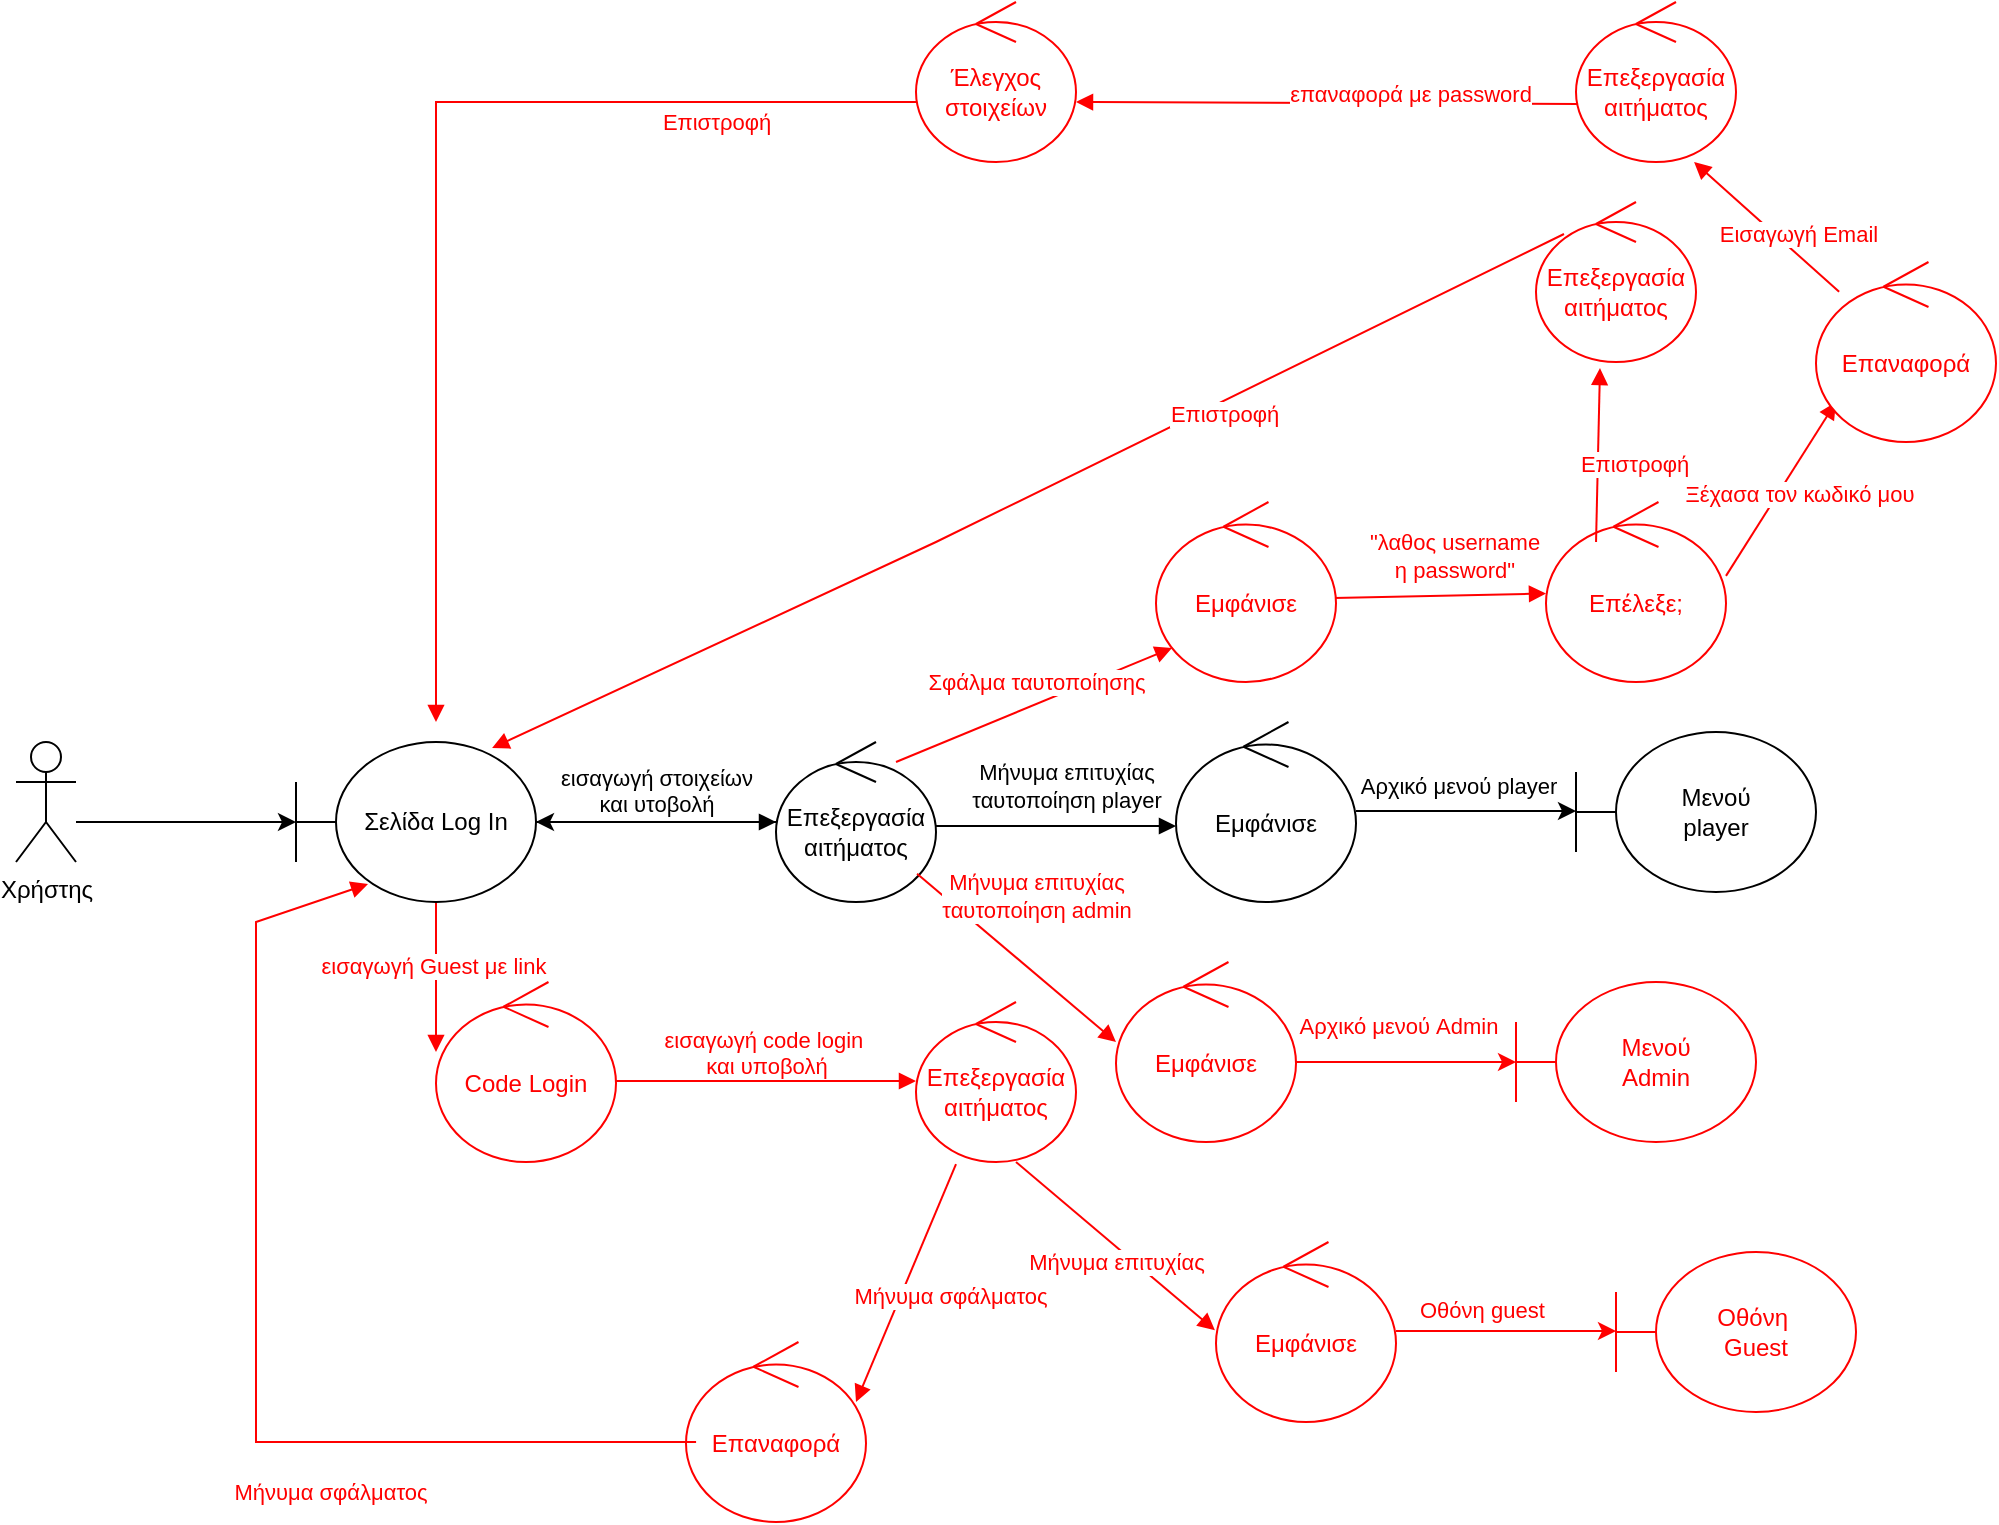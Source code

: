 <mxfile version="18.0.6" type="device"><diagram id="tCui_2Aw0jaBgsRqK9jO" name="Page-1"><mxGraphModel dx="3327" dy="3234" grid="1" gridSize="10" guides="1" tooltips="1" connect="1" arrows="1" fold="1" page="1" pageScale="1" pageWidth="827" pageHeight="1169" math="0" shadow="0"><root><mxCell id="0"/><mxCell id="1" parent="0"/><mxCell id="qEfYs7OIFSdcFwuhbhtZ-1" value="Χρήστης" style="shape=umlActor;verticalLabelPosition=bottom;verticalAlign=top;html=1;" parent="1" vertex="1"><mxGeometry x="-1620" y="-810" width="30" height="60" as="geometry"/></mxCell><mxCell id="qEfYs7OIFSdcFwuhbhtZ-3" style="edgeStyle=orthogonalEdgeStyle;rounded=0;orthogonalLoop=1;jettySize=auto;html=1;exitX=0.5;exitY=0.5;exitDx=0;exitDy=0;exitPerimeter=0;" parent="1" edge="1"><mxGeometry relative="1" as="geometry"><mxPoint x="-1480" y="-770" as="targetPoint"/><mxPoint x="-1590" y="-770" as="sourcePoint"/><Array as="points"><mxPoint x="-1480" y="-769.95"/></Array></mxGeometry></mxCell><mxCell id="qEfYs7OIFSdcFwuhbhtZ-4" value="Σελίδα Log In" style="shape=umlBoundary;whiteSpace=wrap;html=1;" parent="1" vertex="1"><mxGeometry x="-1480" y="-810" width="120" height="80" as="geometry"/></mxCell><mxCell id="qEfYs7OIFSdcFwuhbhtZ-5" value="εισαγωγή στοιχείων&lt;br&gt;και υτοβολή" style="html=1;verticalAlign=bottom;endArrow=block;rounded=0;exitX=1;exitY=0.5;exitDx=0;exitDy=0;exitPerimeter=0;entryX=0;entryY=0.375;entryDx=0;entryDy=0;entryPerimeter=0;" parent="1" edge="1"><mxGeometry width="80" relative="1" as="geometry"><mxPoint x="-1360" y="-770" as="sourcePoint"/><mxPoint x="-1240" y="-770" as="targetPoint"/><mxPoint as="offset"/></mxGeometry></mxCell><mxCell id="BrojRvfOWlqk_GguXBRP-32" value="" style="edgeStyle=orthogonalEdgeStyle;rounded=0;orthogonalLoop=1;jettySize=auto;html=1;" edge="1" parent="1" source="qEfYs7OIFSdcFwuhbhtZ-6" target="qEfYs7OIFSdcFwuhbhtZ-4"><mxGeometry relative="1" as="geometry"/></mxCell><mxCell id="qEfYs7OIFSdcFwuhbhtZ-6" value="Επεξεργασία αιτήματος&lt;br&gt;" style="ellipse;shape=umlControl;whiteSpace=wrap;html=1;" parent="1" vertex="1"><mxGeometry x="-1240" y="-810" width="80" height="80" as="geometry"/></mxCell><mxCell id="qEfYs7OIFSdcFwuhbhtZ-7" value="" style="html=1;verticalAlign=bottom;endArrow=block;rounded=0;exitX=1;exitY=0.525;exitDx=0;exitDy=0;exitPerimeter=0;" parent="1" source="qEfYs7OIFSdcFwuhbhtZ-6" edge="1"><mxGeometry x="0.062" y="-3" width="80" relative="1" as="geometry"><mxPoint x="-1150" y="-770.15" as="sourcePoint"/><mxPoint x="-1040" y="-768" as="targetPoint"/><mxPoint as="offset"/></mxGeometry></mxCell><mxCell id="qEfYs7OIFSdcFwuhbhtZ-8" value="Μήνυμα επιτυχίας&lt;br&gt;ταυτοποίηση player" style="edgeLabel;html=1;align=center;verticalAlign=middle;resizable=0;points=[];" parent="qEfYs7OIFSdcFwuhbhtZ-7" vertex="1" connectable="0"><mxGeometry x="-0.277" y="3" relative="1" as="geometry"><mxPoint x="21" y="-17" as="offset"/></mxGeometry></mxCell><mxCell id="qEfYs7OIFSdcFwuhbhtZ-9" value="Εμφάνισε" style="ellipse;shape=umlControl;whiteSpace=wrap;html=1;rotation=0;" parent="1" vertex="1"><mxGeometry x="-1040" y="-820" width="90" height="90" as="geometry"/></mxCell><mxCell id="qEfYs7OIFSdcFwuhbhtZ-10" value="Μενού&lt;br&gt;player" style="shape=umlBoundary;whiteSpace=wrap;html=1;" parent="1" vertex="1"><mxGeometry x="-840" y="-815" width="120" height="80" as="geometry"/></mxCell><mxCell id="qEfYs7OIFSdcFwuhbhtZ-11" style="edgeStyle=orthogonalEdgeStyle;rounded=0;orthogonalLoop=1;jettySize=auto;html=1;exitX=0.5;exitY=0.5;exitDx=0;exitDy=0;exitPerimeter=0;" parent="1" edge="1"><mxGeometry relative="1" as="geometry"><mxPoint x="-840" y="-775.5" as="targetPoint"/><mxPoint x="-950" y="-775.5" as="sourcePoint"/><Array as="points"><mxPoint x="-840" y="-775.45"/></Array></mxGeometry></mxCell><mxCell id="qEfYs7OIFSdcFwuhbhtZ-13" value="Αρχικό μενού player" style="edgeLabel;html=1;align=center;verticalAlign=middle;resizable=0;points=[];" parent="1" vertex="1" connectable="0"><mxGeometry x="-1050" y="-775" as="geometry"><mxPoint x="151" y="-13" as="offset"/></mxGeometry></mxCell><mxCell id="qEfYs7OIFSdcFwuhbhtZ-15" value="" style="html=1;verticalAlign=bottom;endArrow=block;rounded=0;strokeColor=#FF0000;" parent="1" source="qEfYs7OIFSdcFwuhbhtZ-6" edge="1"><mxGeometry x="0.062" y="-3" width="80" relative="1" as="geometry"><mxPoint x="-1150" y="-690" as="sourcePoint"/><mxPoint x="-1070" y="-660" as="targetPoint"/><mxPoint as="offset"/></mxGeometry></mxCell><mxCell id="qEfYs7OIFSdcFwuhbhtZ-16" value="Μήνυμα επιτυχίας&lt;br&gt;ταυτοποίηση admin" style="edgeLabel;html=1;align=center;verticalAlign=middle;resizable=0;points=[];fontColor=#FF0000;" parent="qEfYs7OIFSdcFwuhbhtZ-15" vertex="1" connectable="0"><mxGeometry x="-0.277" y="3" relative="1" as="geometry"><mxPoint x="21" y="-17" as="offset"/></mxGeometry></mxCell><mxCell id="qEfYs7OIFSdcFwuhbhtZ-17" value="Εμφάνισε" style="ellipse;shape=umlControl;whiteSpace=wrap;html=1;rotation=0;strokeColor=#FF0000;fontColor=#FF0000;" parent="1" vertex="1"><mxGeometry x="-1070" y="-700" width="90" height="90" as="geometry"/></mxCell><mxCell id="qEfYs7OIFSdcFwuhbhtZ-18" style="edgeStyle=orthogonalEdgeStyle;rounded=0;orthogonalLoop=1;jettySize=auto;html=1;exitX=0.5;exitY=0.5;exitDx=0;exitDy=0;exitPerimeter=0;fontColor=#FF0000;strokeColor=#FF0000;" parent="1" edge="1"><mxGeometry relative="1" as="geometry"><mxPoint x="-870" y="-650" as="targetPoint"/><mxPoint x="-980" y="-650" as="sourcePoint"/><Array as="points"><mxPoint x="-870" y="-649.95"/></Array></mxGeometry></mxCell><mxCell id="qEfYs7OIFSdcFwuhbhtZ-19" value="Αρχικό μενού Admin" style="edgeLabel;html=1;align=center;verticalAlign=middle;resizable=0;points=[];fontColor=#FF0000;" parent="1" vertex="1" connectable="0"><mxGeometry x="-1080" y="-655" as="geometry"><mxPoint x="151" y="-13" as="offset"/></mxGeometry></mxCell><mxCell id="qEfYs7OIFSdcFwuhbhtZ-20" value="Μενού&lt;br&gt;Admin" style="shape=umlBoundary;whiteSpace=wrap;html=1;strokeColor=#FF0000;fontColor=#FF0000;" parent="1" vertex="1"><mxGeometry x="-870" y="-690" width="120" height="80" as="geometry"/></mxCell><mxCell id="qEfYs7OIFSdcFwuhbhtZ-30" value="εισαγωγή code login&amp;nbsp;&lt;br&gt;και υποβολή" style="html=1;verticalAlign=bottom;endArrow=block;rounded=0;entryX=0;entryY=0.375;entryDx=0;entryDy=0;entryPerimeter=0;fontColor=#FF0000;strokeColor=#FF0000;exitX=1;exitY=0.55;exitDx=0;exitDy=0;exitPerimeter=0;" parent="1" source="qEfYs7OIFSdcFwuhbhtZ-39" edge="1"><mxGeometry width="80" relative="1" as="geometry"><mxPoint x="-1290" y="-640" as="sourcePoint"/><mxPoint x="-1170" y="-640.5" as="targetPoint"/><mxPoint y="1" as="offset"/></mxGeometry></mxCell><mxCell id="qEfYs7OIFSdcFwuhbhtZ-32" value="Επεξεργασία αιτήματος&lt;br&gt;" style="ellipse;shape=umlControl;whiteSpace=wrap;html=1;strokeColor=#FF0000;fontColor=#FF0000;" parent="1" vertex="1"><mxGeometry x="-1170" y="-680" width="80" height="80" as="geometry"/></mxCell><mxCell id="qEfYs7OIFSdcFwuhbhtZ-33" value="" style="html=1;verticalAlign=bottom;endArrow=block;rounded=0;strokeColor=#FF0000;" parent="1" edge="1"><mxGeometry x="0.062" y="-3" width="80" relative="1" as="geometry"><mxPoint x="-1120.005" y="-600.002" as="sourcePoint"/><mxPoint x="-1020.54" y="-515.84" as="targetPoint"/><mxPoint as="offset"/></mxGeometry></mxCell><mxCell id="qEfYs7OIFSdcFwuhbhtZ-34" value="Μήνυμα επιτυχίας&lt;br&gt;" style="edgeLabel;html=1;align=center;verticalAlign=middle;resizable=0;points=[];fontColor=#FF0000;" parent="qEfYs7OIFSdcFwuhbhtZ-33" vertex="1" connectable="0"><mxGeometry x="-0.277" y="3" relative="1" as="geometry"><mxPoint x="12" y="22" as="offset"/></mxGeometry></mxCell><mxCell id="qEfYs7OIFSdcFwuhbhtZ-35" value="Εμφάνισε" style="ellipse;shape=umlControl;whiteSpace=wrap;html=1;rotation=0;strokeColor=#FF0000;fontColor=#FF0000;" parent="1" vertex="1"><mxGeometry x="-1020" y="-560" width="90" height="90" as="geometry"/></mxCell><mxCell id="qEfYs7OIFSdcFwuhbhtZ-36" style="edgeStyle=orthogonalEdgeStyle;rounded=0;orthogonalLoop=1;jettySize=auto;html=1;exitX=0.5;exitY=0.5;exitDx=0;exitDy=0;exitPerimeter=0;fontColor=#FF0000;strokeColor=#FF0000;" parent="1" edge="1"><mxGeometry relative="1" as="geometry"><mxPoint x="-820" y="-515.5" as="targetPoint"/><mxPoint x="-930" y="-515.5" as="sourcePoint"/><Array as="points"><mxPoint x="-820" y="-515.45"/></Array></mxGeometry></mxCell><mxCell id="qEfYs7OIFSdcFwuhbhtZ-37" value="Οθόνη&amp;nbsp;&lt;br&gt;Guest" style="shape=umlBoundary;whiteSpace=wrap;html=1;strokeColor=#FF0000;fontColor=#FF0000;" parent="1" vertex="1"><mxGeometry x="-820" y="-555" width="120" height="80" as="geometry"/></mxCell><mxCell id="qEfYs7OIFSdcFwuhbhtZ-38" value="εισαγωγή Guest με link&amp;nbsp;" style="html=1;verticalAlign=bottom;endArrow=block;rounded=0;fontColor=#FF0000;strokeColor=#FF0000;" parent="1" edge="1"><mxGeometry x="0.06" width="80" relative="1" as="geometry"><mxPoint x="-1410" y="-729.5" as="sourcePoint"/><mxPoint x="-1410" y="-655" as="targetPoint"/><mxPoint y="1" as="offset"/></mxGeometry></mxCell><mxCell id="qEfYs7OIFSdcFwuhbhtZ-39" value="Code Login" style="ellipse;shape=umlControl;whiteSpace=wrap;html=1;rotation=0;strokeColor=#FF0000;fontColor=#FF0000;" parent="1" vertex="1"><mxGeometry x="-1410" y="-690" width="90" height="90" as="geometry"/></mxCell><mxCell id="BrojRvfOWlqk_GguXBRP-1" value="" style="html=1;verticalAlign=bottom;endArrow=block;rounded=0;strokeColor=#FF0000;exitX=0.75;exitY=0.125;exitDx=0;exitDy=0;exitPerimeter=0;entryX=0.089;entryY=0.811;entryDx=0;entryDy=0;entryPerimeter=0;" edge="1" parent="1" source="qEfYs7OIFSdcFwuhbhtZ-6" target="BrojRvfOWlqk_GguXBRP-5"><mxGeometry x="0.062" y="-3" width="80" relative="1" as="geometry"><mxPoint x="-1160.005" y="-904.162" as="sourcePoint"/><mxPoint x="-1100" y="-880" as="targetPoint"/><mxPoint as="offset"/></mxGeometry></mxCell><mxCell id="BrojRvfOWlqk_GguXBRP-2" value="Σφάλμα ταυτοποίησης" style="edgeLabel;html=1;align=center;verticalAlign=middle;resizable=0;points=[];fontColor=#FF0000;" vertex="1" connectable="0" parent="BrojRvfOWlqk_GguXBRP-1"><mxGeometry x="-0.277" y="3" relative="1" as="geometry"><mxPoint x="21" y="-17" as="offset"/></mxGeometry></mxCell><mxCell id="BrojRvfOWlqk_GguXBRP-3" value="" style="html=1;verticalAlign=bottom;endArrow=block;rounded=0;strokeColor=#FF0000;exitX=0.989;exitY=0.533;exitDx=0;exitDy=0;exitPerimeter=0;" edge="1" parent="1" source="BrojRvfOWlqk_GguXBRP-5" target="BrojRvfOWlqk_GguXBRP-6"><mxGeometry x="0.062" y="-3" width="80" relative="1" as="geometry"><mxPoint x="-950" y="-930" as="sourcePoint"/><mxPoint x="-870" y="-930" as="targetPoint"/><mxPoint as="offset"/><Array as="points"/></mxGeometry></mxCell><mxCell id="BrojRvfOWlqk_GguXBRP-4" value="&quot;λαθος username&lt;br&gt;η password&quot;" style="edgeLabel;html=1;align=center;verticalAlign=middle;resizable=0;points=[];fontColor=#FF0000;" vertex="1" connectable="0" parent="BrojRvfOWlqk_GguXBRP-3"><mxGeometry x="-0.277" y="3" relative="1" as="geometry"><mxPoint x="21" y="-17" as="offset"/></mxGeometry></mxCell><mxCell id="BrojRvfOWlqk_GguXBRP-5" value="Εμφάνισε" style="ellipse;shape=umlControl;whiteSpace=wrap;html=1;rotation=0;strokeColor=#FF0000;fontColor=#FF0000;" vertex="1" parent="1"><mxGeometry x="-1050" y="-930" width="90" height="90" as="geometry"/></mxCell><mxCell id="BrojRvfOWlqk_GguXBRP-6" value="Επέλεξε;" style="ellipse;shape=umlControl;whiteSpace=wrap;html=1;rotation=0;strokeColor=#FF0000;fontColor=#FF0000;" vertex="1" parent="1"><mxGeometry x="-855" y="-930" width="90" height="90" as="geometry"/></mxCell><mxCell id="BrojRvfOWlqk_GguXBRP-8" value="" style="html=1;verticalAlign=bottom;endArrow=block;rounded=0;strokeColor=#FF0000;exitX=0.278;exitY=0.222;exitDx=0;exitDy=0;exitPerimeter=0;entryX=0.4;entryY=1.038;entryDx=0;entryDy=0;entryPerimeter=0;" edge="1" parent="1" source="BrojRvfOWlqk_GguXBRP-6" target="BrojRvfOWlqk_GguXBRP-11"><mxGeometry x="0.062" y="-3" width="80" relative="1" as="geometry"><mxPoint x="-830" y="-940" as="sourcePoint"/><mxPoint x="-667.03" y="-937.99" as="targetPoint"/><mxPoint as="offset"/></mxGeometry></mxCell><mxCell id="BrojRvfOWlqk_GguXBRP-9" value="Επιστροφή" style="edgeLabel;html=1;align=center;verticalAlign=middle;resizable=0;points=[];fontColor=#FF0000;" vertex="1" connectable="0" parent="BrojRvfOWlqk_GguXBRP-8"><mxGeometry x="-0.277" y="3" relative="1" as="geometry"><mxPoint x="21" y="-8" as="offset"/></mxGeometry></mxCell><mxCell id="BrojRvfOWlqk_GguXBRP-11" value="Επεξεργασία αιτήματος&lt;br&gt;" style="ellipse;shape=umlControl;whiteSpace=wrap;html=1;strokeColor=#FF0000;fontColor=#FF0000;" vertex="1" parent="1"><mxGeometry x="-860" y="-1080" width="80" height="80" as="geometry"/></mxCell><mxCell id="BrojRvfOWlqk_GguXBRP-12" value="" style="html=1;verticalAlign=bottom;endArrow=block;rounded=0;strokeColor=#FF0000;exitX=0.175;exitY=0.2;exitDx=0;exitDy=0;exitPerimeter=0;entryX=0.817;entryY=0.038;entryDx=0;entryDy=0;entryPerimeter=0;" edge="1" parent="1" source="BrojRvfOWlqk_GguXBRP-11" target="qEfYs7OIFSdcFwuhbhtZ-4"><mxGeometry x="0.062" y="-3" width="80" relative="1" as="geometry"><mxPoint x="-600" y="-960" as="sourcePoint"/><mxPoint x="-610" y="-1070" as="targetPoint"/><mxPoint as="offset"/><Array as="points"><mxPoint x="-1160" y="-910"/></Array></mxGeometry></mxCell><mxCell id="BrojRvfOWlqk_GguXBRP-13" value="Επιστροφή" style="edgeLabel;html=1;align=center;verticalAlign=middle;resizable=0;points=[];fontColor=#FF0000;" vertex="1" connectable="0" parent="BrojRvfOWlqk_GguXBRP-12"><mxGeometry x="-0.277" y="3" relative="1" as="geometry"><mxPoint x="21" y="-8" as="offset"/></mxGeometry></mxCell><mxCell id="BrojRvfOWlqk_GguXBRP-14" value="" style="html=1;verticalAlign=bottom;endArrow=block;rounded=0;strokeColor=#FF0000;exitX=0.278;exitY=0.222;exitDx=0;exitDy=0;exitPerimeter=0;" edge="1" parent="1"><mxGeometry x="0.062" y="-3" width="80" relative="1" as="geometry"><mxPoint x="-765" y="-893.06" as="sourcePoint"/><mxPoint x="-710" y="-980" as="targetPoint"/><mxPoint as="offset"/></mxGeometry></mxCell><mxCell id="BrojRvfOWlqk_GguXBRP-15" value="Ξέχασα τον κωδικό μου&amp;nbsp;" style="edgeLabel;html=1;align=center;verticalAlign=middle;resizable=0;points=[];fontColor=#FF0000;" vertex="1" connectable="0" parent="BrojRvfOWlqk_GguXBRP-14"><mxGeometry x="-0.277" y="3" relative="1" as="geometry"><mxPoint x="21" y="-8" as="offset"/></mxGeometry></mxCell><mxCell id="BrojRvfOWlqk_GguXBRP-16" value="Επαναφορά" style="ellipse;shape=umlControl;whiteSpace=wrap;html=1;rotation=0;strokeColor=#FF0000;fontColor=#FF0000;" vertex="1" parent="1"><mxGeometry x="-720" y="-1050" width="90" height="90" as="geometry"/></mxCell><mxCell id="BrojRvfOWlqk_GguXBRP-17" value="" style="html=1;verticalAlign=bottom;endArrow=block;rounded=0;strokeColor=#FF0000;entryX=0.738;entryY=1;entryDx=0;entryDy=0;entryPerimeter=0;" edge="1" parent="1" source="BrojRvfOWlqk_GguXBRP-16" target="BrojRvfOWlqk_GguXBRP-19"><mxGeometry x="0.062" y="-3" width="80" relative="1" as="geometry"><mxPoint x="-765" y="-1093.06" as="sourcePoint"/><mxPoint x="-645" y="-1110" as="targetPoint"/><mxPoint as="offset"/></mxGeometry></mxCell><mxCell id="BrojRvfOWlqk_GguXBRP-18" value="Εισαγωγή Email" style="edgeLabel;html=1;align=center;verticalAlign=middle;resizable=0;points=[];fontColor=#FF0000;" vertex="1" connectable="0" parent="BrojRvfOWlqk_GguXBRP-17"><mxGeometry x="-0.277" y="3" relative="1" as="geometry"><mxPoint x="7" y="-8" as="offset"/></mxGeometry></mxCell><mxCell id="BrojRvfOWlqk_GguXBRP-19" value="Επεξεργασία αιτήματος&lt;br&gt;" style="ellipse;shape=umlControl;whiteSpace=wrap;html=1;strokeColor=#FF0000;fontColor=#FF0000;" vertex="1" parent="1"><mxGeometry x="-840" y="-1180" width="80" height="80" as="geometry"/></mxCell><mxCell id="BrojRvfOWlqk_GguXBRP-20" value="" style="html=1;verticalAlign=bottom;endArrow=block;rounded=0;strokeColor=#FF0000;exitX=0.013;exitY=0.638;exitDx=0;exitDy=0;exitPerimeter=0;" edge="1" parent="1" source="BrojRvfOWlqk_GguXBRP-19"><mxGeometry x="0.062" y="-3" width="80" relative="1" as="geometry"><mxPoint x="-480" y="-930" as="sourcePoint"/><mxPoint x="-1090" y="-1130" as="targetPoint"/><mxPoint as="offset"/></mxGeometry></mxCell><mxCell id="BrojRvfOWlqk_GguXBRP-21" value="επαναφορά με password" style="edgeLabel;html=1;align=center;verticalAlign=middle;resizable=0;points=[];fontColor=#FF0000;" vertex="1" connectable="0" parent="BrojRvfOWlqk_GguXBRP-20"><mxGeometry x="-0.277" y="3" relative="1" as="geometry"><mxPoint x="7" y="-8" as="offset"/></mxGeometry></mxCell><mxCell id="BrojRvfOWlqk_GguXBRP-22" value="Έλεγχος&lt;br&gt;στοιχείων" style="ellipse;shape=umlControl;whiteSpace=wrap;html=1;strokeColor=#FF0000;fontColor=#FF0000;" vertex="1" parent="1"><mxGeometry x="-1170" y="-1180" width="80" height="80" as="geometry"/></mxCell><mxCell id="BrojRvfOWlqk_GguXBRP-23" value="" style="html=1;verticalAlign=bottom;endArrow=block;rounded=0;strokeColor=#FF0000;exitX=0;exitY=0.625;exitDx=0;exitDy=0;exitPerimeter=0;" edge="1" parent="1" source="BrojRvfOWlqk_GguXBRP-22"><mxGeometry x="0.062" y="-3" width="80" relative="1" as="geometry"><mxPoint x="-1400" y="-1160" as="sourcePoint"/><mxPoint x="-1410" y="-820" as="targetPoint"/><mxPoint as="offset"/><Array as="points"><mxPoint x="-1410" y="-1130"/></Array></mxGeometry></mxCell><mxCell id="BrojRvfOWlqk_GguXBRP-24" value="Επιστροφή" style="edgeLabel;html=1;align=center;verticalAlign=middle;resizable=0;points=[];fontColor=#FF0000;" vertex="1" connectable="0" parent="BrojRvfOWlqk_GguXBRP-23"><mxGeometry x="-0.277" y="3" relative="1" as="geometry"><mxPoint x="99" y="7" as="offset"/></mxGeometry></mxCell><mxCell id="BrojRvfOWlqk_GguXBRP-25" value="" style="html=1;verticalAlign=bottom;endArrow=block;rounded=0;strokeColor=#FF0000;exitX=0.25;exitY=1.013;exitDx=0;exitDy=0;exitPerimeter=0;" edge="1" parent="1" source="qEfYs7OIFSdcFwuhbhtZ-32"><mxGeometry x="0.062" y="-3" width="80" relative="1" as="geometry"><mxPoint x="-1280.005" y="-557.082" as="sourcePoint"/><mxPoint x="-1200" y="-480" as="targetPoint"/><mxPoint as="offset"/></mxGeometry></mxCell><mxCell id="BrojRvfOWlqk_GguXBRP-26" value="Μήνυμα σφάλματος" style="edgeLabel;html=1;align=center;verticalAlign=middle;resizable=0;points=[];fontColor=#FF0000;" vertex="1" connectable="0" parent="BrojRvfOWlqk_GguXBRP-25"><mxGeometry x="-0.277" y="3" relative="1" as="geometry"><mxPoint x="12" y="22" as="offset"/></mxGeometry></mxCell><mxCell id="BrojRvfOWlqk_GguXBRP-27" value="Επαναφορά" style="ellipse;shape=umlControl;whiteSpace=wrap;html=1;rotation=0;strokeColor=#FF0000;fontColor=#FF0000;" vertex="1" parent="1"><mxGeometry x="-1285" y="-510" width="90" height="90" as="geometry"/></mxCell><mxCell id="BrojRvfOWlqk_GguXBRP-28" value="&lt;div style=&quot;text-align: center;&quot;&gt;&lt;font color=&quot;#ff0000&quot;&gt;&lt;span style=&quot;font-size: 11px; background-color: rgb(255, 255, 255);&quot;&gt;Οθόνη guest&lt;/span&gt;&lt;/font&gt;&lt;/div&gt;" style="text;whiteSpace=wrap;html=1;" vertex="1" parent="1"><mxGeometry x="-920" y="-540" width="120" height="30" as="geometry"/></mxCell><mxCell id="BrojRvfOWlqk_GguXBRP-29" value="" style="html=1;verticalAlign=bottom;endArrow=block;rounded=0;strokeColor=#FF0000;exitX=0.056;exitY=0.556;exitDx=0;exitDy=0;exitPerimeter=0;entryX=0.3;entryY=0.888;entryDx=0;entryDy=0;entryPerimeter=0;" edge="1" parent="1" source="BrojRvfOWlqk_GguXBRP-27" target="qEfYs7OIFSdcFwuhbhtZ-4"><mxGeometry x="0.062" y="-3" width="80" relative="1" as="geometry"><mxPoint x="-1460" y="-555" as="sourcePoint"/><mxPoint x="-1440" y="-720" as="targetPoint"/><mxPoint as="offset"/><Array as="points"><mxPoint x="-1500" y="-460"/><mxPoint x="-1500" y="-720"/></Array></mxGeometry></mxCell><mxCell id="BrojRvfOWlqk_GguXBRP-30" value="Μήνυμα σφάλματος" style="edgeLabel;html=1;align=center;verticalAlign=middle;resizable=0;points=[];fontColor=#FF0000;" vertex="1" connectable="0" parent="BrojRvfOWlqk_GguXBRP-29"><mxGeometry x="-0.277" y="3" relative="1" as="geometry"><mxPoint x="12" y="22" as="offset"/></mxGeometry></mxCell></root></mxGraphModel></diagram></mxfile>